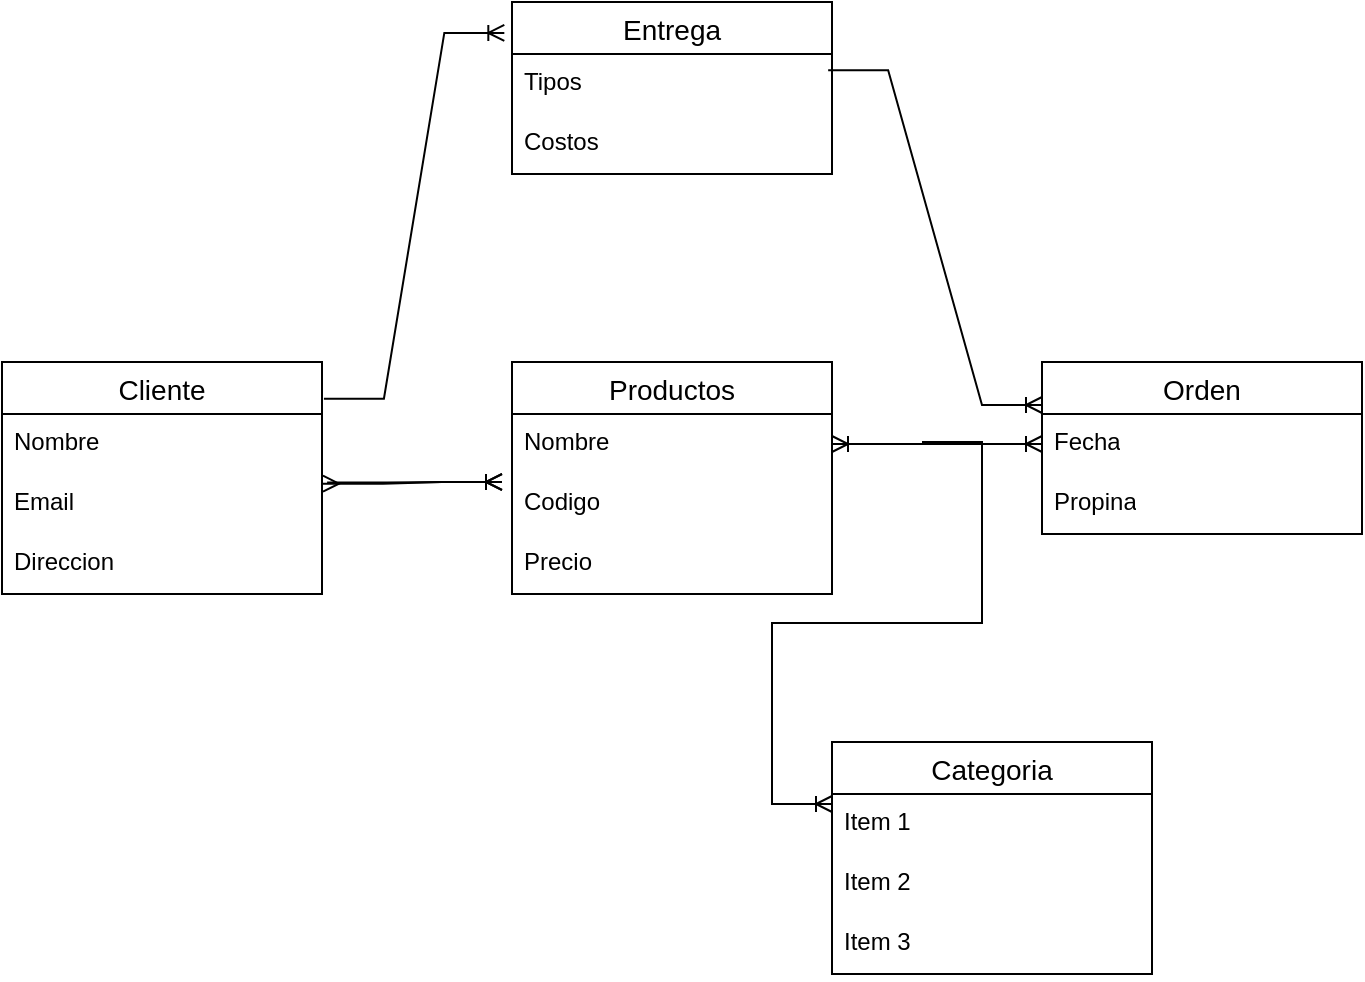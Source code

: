 <mxfile version="26.0.12">
  <diagram id="R2lEEEUBdFMjLlhIrx00" name="Page-1">
    <mxGraphModel grid="1" page="1" gridSize="10" guides="1" tooltips="1" connect="1" arrows="1" fold="1" pageScale="1" pageWidth="850" pageHeight="1100" math="0" shadow="0" extFonts="Permanent Marker^https://fonts.googleapis.com/css?family=Permanent+Marker">
      <root>
        <mxCell id="0" />
        <mxCell id="1" parent="0" />
        <mxCell id="1BcyNx0TpE_LUieVXfn2-1" value="Cliente" style="swimlane;fontStyle=0;childLayout=stackLayout;horizontal=1;startSize=26;horizontalStack=0;resizeParent=1;resizeParentMax=0;resizeLast=0;collapsible=1;marginBottom=0;align=center;fontSize=14;" vertex="1" parent="1">
          <mxGeometry x="140" y="380" width="160" height="116" as="geometry" />
        </mxCell>
        <mxCell id="1BcyNx0TpE_LUieVXfn2-2" value="Nombre" style="text;strokeColor=none;fillColor=none;spacingLeft=4;spacingRight=4;overflow=hidden;rotatable=0;points=[[0,0.5],[1,0.5]];portConstraint=eastwest;fontSize=12;whiteSpace=wrap;html=1;" vertex="1" parent="1BcyNx0TpE_LUieVXfn2-1">
          <mxGeometry y="26" width="160" height="30" as="geometry" />
        </mxCell>
        <mxCell id="1BcyNx0TpE_LUieVXfn2-3" value="Email" style="text;strokeColor=none;fillColor=none;spacingLeft=4;spacingRight=4;overflow=hidden;rotatable=0;points=[[0,0.5],[1,0.5]];portConstraint=eastwest;fontSize=12;whiteSpace=wrap;html=1;" vertex="1" parent="1BcyNx0TpE_LUieVXfn2-1">
          <mxGeometry y="56" width="160" height="30" as="geometry" />
        </mxCell>
        <mxCell id="1BcyNx0TpE_LUieVXfn2-4" value="Direccion" style="text;strokeColor=none;fillColor=none;spacingLeft=4;spacingRight=4;overflow=hidden;rotatable=0;points=[[0,0.5],[1,0.5]];portConstraint=eastwest;fontSize=12;whiteSpace=wrap;html=1;" vertex="1" parent="1BcyNx0TpE_LUieVXfn2-1">
          <mxGeometry y="86" width="160" height="30" as="geometry" />
        </mxCell>
        <mxCell id="1BcyNx0TpE_LUieVXfn2-5" value="Orden" style="swimlane;fontStyle=0;childLayout=stackLayout;horizontal=1;startSize=26;horizontalStack=0;resizeParent=1;resizeParentMax=0;resizeLast=0;collapsible=1;marginBottom=0;align=center;fontSize=14;" vertex="1" parent="1">
          <mxGeometry x="660" y="380" width="160" height="86" as="geometry" />
        </mxCell>
        <mxCell id="1BcyNx0TpE_LUieVXfn2-6" value="Fecha" style="text;strokeColor=none;fillColor=none;spacingLeft=4;spacingRight=4;overflow=hidden;rotatable=0;points=[[0,0.5],[1,0.5]];portConstraint=eastwest;fontSize=12;whiteSpace=wrap;html=1;" vertex="1" parent="1BcyNx0TpE_LUieVXfn2-5">
          <mxGeometry y="26" width="160" height="30" as="geometry" />
        </mxCell>
        <mxCell id="1BcyNx0TpE_LUieVXfn2-7" value="Propina" style="text;strokeColor=none;fillColor=none;spacingLeft=4;spacingRight=4;overflow=hidden;rotatable=0;points=[[0,0.5],[1,0.5]];portConstraint=eastwest;fontSize=12;whiteSpace=wrap;html=1;" vertex="1" parent="1BcyNx0TpE_LUieVXfn2-5">
          <mxGeometry y="56" width="160" height="30" as="geometry" />
        </mxCell>
        <mxCell id="1BcyNx0TpE_LUieVXfn2-9" value="Productos" style="swimlane;fontStyle=0;childLayout=stackLayout;horizontal=1;startSize=26;horizontalStack=0;resizeParent=1;resizeParentMax=0;resizeLast=0;collapsible=1;marginBottom=0;align=center;fontSize=14;" vertex="1" parent="1">
          <mxGeometry x="395" y="380" width="160" height="116" as="geometry" />
        </mxCell>
        <mxCell id="1BcyNx0TpE_LUieVXfn2-10" value="Nombre" style="text;strokeColor=none;fillColor=none;spacingLeft=4;spacingRight=4;overflow=hidden;rotatable=0;points=[[0,0.5],[1,0.5]];portConstraint=eastwest;fontSize=12;whiteSpace=wrap;html=1;" vertex="1" parent="1BcyNx0TpE_LUieVXfn2-9">
          <mxGeometry y="26" width="160" height="30" as="geometry" />
        </mxCell>
        <mxCell id="1BcyNx0TpE_LUieVXfn2-11" value="Codigo" style="text;strokeColor=none;fillColor=none;spacingLeft=4;spacingRight=4;overflow=hidden;rotatable=0;points=[[0,0.5],[1,0.5]];portConstraint=eastwest;fontSize=12;whiteSpace=wrap;html=1;" vertex="1" parent="1BcyNx0TpE_LUieVXfn2-9">
          <mxGeometry y="56" width="160" height="30" as="geometry" />
        </mxCell>
        <mxCell id="1BcyNx0TpE_LUieVXfn2-12" value="Precio" style="text;strokeColor=none;fillColor=none;spacingLeft=4;spacingRight=4;overflow=hidden;rotatable=0;points=[[0,0.5],[1,0.5]];portConstraint=eastwest;fontSize=12;whiteSpace=wrap;html=1;" vertex="1" parent="1BcyNx0TpE_LUieVXfn2-9">
          <mxGeometry y="86" width="160" height="30" as="geometry" />
        </mxCell>
        <mxCell id="1BcyNx0TpE_LUieVXfn2-13" value="" style="edgeStyle=entityRelationEdgeStyle;fontSize=12;html=1;endArrow=ERmany;startArrow=ERmany;rounded=0;exitX=1.003;exitY=0.161;exitDx=0;exitDy=0;exitPerimeter=0;" edge="1" parent="1" source="1BcyNx0TpE_LUieVXfn2-3">
          <mxGeometry width="100" height="100" relative="1" as="geometry">
            <mxPoint x="290" y="540" as="sourcePoint" />
            <mxPoint x="390" y="440" as="targetPoint" />
          </mxGeometry>
        </mxCell>
        <mxCell id="1BcyNx0TpE_LUieVXfn2-14" value="" style="edgeStyle=entityRelationEdgeStyle;fontSize=12;html=1;endArrow=ERoneToMany;rounded=0;exitX=1.016;exitY=0.143;exitDx=0;exitDy=0;exitPerimeter=0;" edge="1" parent="1" source="1BcyNx0TpE_LUieVXfn2-3">
          <mxGeometry width="100" height="100" relative="1" as="geometry">
            <mxPoint x="310" y="466" as="sourcePoint" />
            <mxPoint x="390" y="440" as="targetPoint" />
            <Array as="points">
              <mxPoint x="370" y="526" />
              <mxPoint x="340" y="470" />
            </Array>
          </mxGeometry>
        </mxCell>
        <mxCell id="1BcyNx0TpE_LUieVXfn2-15" value="" style="edgeStyle=entityRelationEdgeStyle;fontSize=12;html=1;endArrow=ERoneToMany;startArrow=ERoneToMany;rounded=0;exitX=1;exitY=0.5;exitDx=0;exitDy=0;entryX=0;entryY=0.5;entryDx=0;entryDy=0;" edge="1" parent="1" source="1BcyNx0TpE_LUieVXfn2-10" target="1BcyNx0TpE_LUieVXfn2-6">
          <mxGeometry width="100" height="100" relative="1" as="geometry">
            <mxPoint x="560" y="530" as="sourcePoint" />
            <mxPoint x="660" y="430" as="targetPoint" />
          </mxGeometry>
        </mxCell>
        <mxCell id="1BcyNx0TpE_LUieVXfn2-16" value="Categoria" style="swimlane;fontStyle=0;childLayout=stackLayout;horizontal=1;startSize=26;horizontalStack=0;resizeParent=1;resizeParentMax=0;resizeLast=0;collapsible=1;marginBottom=0;align=center;fontSize=14;" vertex="1" parent="1">
          <mxGeometry x="555" y="570" width="160" height="116" as="geometry" />
        </mxCell>
        <mxCell id="1BcyNx0TpE_LUieVXfn2-17" value="Item 1" style="text;strokeColor=none;fillColor=none;spacingLeft=4;spacingRight=4;overflow=hidden;rotatable=0;points=[[0,0.5],[1,0.5]];portConstraint=eastwest;fontSize=12;whiteSpace=wrap;html=1;" vertex="1" parent="1BcyNx0TpE_LUieVXfn2-16">
          <mxGeometry y="26" width="160" height="30" as="geometry" />
        </mxCell>
        <mxCell id="1BcyNx0TpE_LUieVXfn2-18" value="Item 2" style="text;strokeColor=none;fillColor=none;spacingLeft=4;spacingRight=4;overflow=hidden;rotatable=0;points=[[0,0.5],[1,0.5]];portConstraint=eastwest;fontSize=12;whiteSpace=wrap;html=1;" vertex="1" parent="1BcyNx0TpE_LUieVXfn2-16">
          <mxGeometry y="56" width="160" height="30" as="geometry" />
        </mxCell>
        <mxCell id="1BcyNx0TpE_LUieVXfn2-19" value="Item 3" style="text;strokeColor=none;fillColor=none;spacingLeft=4;spacingRight=4;overflow=hidden;rotatable=0;points=[[0,0.5],[1,0.5]];portConstraint=eastwest;fontSize=12;whiteSpace=wrap;html=1;" vertex="1" parent="1BcyNx0TpE_LUieVXfn2-16">
          <mxGeometry y="86" width="160" height="30" as="geometry" />
        </mxCell>
        <mxCell id="1BcyNx0TpE_LUieVXfn2-20" value="" style="edgeStyle=entityRelationEdgeStyle;fontSize=12;html=1;endArrow=ERoneToMany;rounded=0;entryX=0;entryY=0.5;entryDx=0;entryDy=0;" edge="1" parent="1">
          <mxGeometry width="100" height="100" relative="1" as="geometry">
            <mxPoint x="600" y="420" as="sourcePoint" />
            <mxPoint x="555" y="601" as="targetPoint" />
          </mxGeometry>
        </mxCell>
        <mxCell id="1BcyNx0TpE_LUieVXfn2-21" value="Entrega" style="swimlane;fontStyle=0;childLayout=stackLayout;horizontal=1;startSize=26;horizontalStack=0;resizeParent=1;resizeParentMax=0;resizeLast=0;collapsible=1;marginBottom=0;align=center;fontSize=14;" vertex="1" parent="1">
          <mxGeometry x="395" y="200" width="160" height="86" as="geometry" />
        </mxCell>
        <mxCell id="1BcyNx0TpE_LUieVXfn2-22" value="Tipos" style="text;strokeColor=none;fillColor=none;spacingLeft=4;spacingRight=4;overflow=hidden;rotatable=0;points=[[0,0.5],[1,0.5]];portConstraint=eastwest;fontSize=12;whiteSpace=wrap;html=1;" vertex="1" parent="1BcyNx0TpE_LUieVXfn2-21">
          <mxGeometry y="26" width="160" height="30" as="geometry" />
        </mxCell>
        <mxCell id="1BcyNx0TpE_LUieVXfn2-23" value="Costos" style="text;strokeColor=none;fillColor=none;spacingLeft=4;spacingRight=4;overflow=hidden;rotatable=0;points=[[0,0.5],[1,0.5]];portConstraint=eastwest;fontSize=12;whiteSpace=wrap;html=1;" vertex="1" parent="1BcyNx0TpE_LUieVXfn2-21">
          <mxGeometry y="56" width="160" height="30" as="geometry" />
        </mxCell>
        <mxCell id="1BcyNx0TpE_LUieVXfn2-25" value="" style="edgeStyle=entityRelationEdgeStyle;fontSize=12;html=1;endArrow=ERoneToMany;rounded=0;entryX=-0.024;entryY=0.18;entryDx=0;entryDy=0;entryPerimeter=0;exitX=1.006;exitY=0.158;exitDx=0;exitDy=0;exitPerimeter=0;" edge="1" parent="1" source="1BcyNx0TpE_LUieVXfn2-1" target="1BcyNx0TpE_LUieVXfn2-21">
          <mxGeometry width="100" height="100" relative="1" as="geometry">
            <mxPoint x="210" y="350" as="sourcePoint" />
            <mxPoint x="395" y="140" as="targetPoint" />
            <Array as="points">
              <mxPoint x="245" y="210" />
            </Array>
          </mxGeometry>
        </mxCell>
        <mxCell id="1BcyNx0TpE_LUieVXfn2-26" value="" style="edgeStyle=entityRelationEdgeStyle;fontSize=12;html=1;endArrow=ERoneToMany;rounded=0;exitX=0.988;exitY=0.269;exitDx=0;exitDy=0;exitPerimeter=0;entryX=0;entryY=0.25;entryDx=0;entryDy=0;" edge="1" parent="1" source="1BcyNx0TpE_LUieVXfn2-22" target="1BcyNx0TpE_LUieVXfn2-5">
          <mxGeometry width="100" height="100" relative="1" as="geometry">
            <mxPoint x="420" y="350" as="sourcePoint" />
            <mxPoint x="700" y="260" as="targetPoint" />
            <Array as="points">
              <mxPoint x="590" y="300" />
            </Array>
          </mxGeometry>
        </mxCell>
      </root>
    </mxGraphModel>
  </diagram>
</mxfile>

